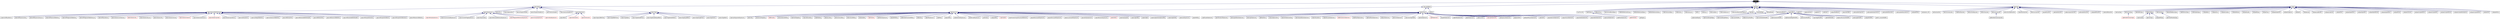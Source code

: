 digraph G
{
  edge [fontname="Helvetica",fontsize=10,labelfontname="Helvetica",labelfontsize=10];
  node [fontname="Helvetica",fontsize=10,shape=record];
  Node1 [label="SgNode",height=0.2,width=0.4,color="white", fillcolor="black", style="filled" fontcolor="white"];
  Node1 -> Node2 [dir=back,color="midnightblue",fontsize=10,style="solid",fontname="Helvetica"];
  Node2 [label="SgAsmNode",height=0.2,width=0.4,color="black",URL="$classSgAsmNode.html"];
  Node2 -> Node3 [dir=back,color="midnightblue",fontsize=10,style="solid",fontname="Helvetica"];
  Node3 [label="SgAsmExecutableFileFormat",height=0.2,width=0.4,color="black",URL="$classSgAsmExecutableFileFormat.html"];
  Node3 -> Node4 [dir=back,color="midnightblue",fontsize=10,style="solid",fontname="Helvetica"];
  Node4 [label="SgAsmCoffSymbolList",height=0.2,width=0.4,color="black",URL="$classSgAsmCoffSymbolList.html"];
  Node3 -> Node5 [dir=back,color="midnightblue",fontsize=10,style="solid",fontname="Helvetica"];
  Node5 [label="SgAsmElfDynamicEntry",height=0.2,width=0.4,color="black",URL="$classSgAsmElfDynamicEntry.html"];
  Node3 -> Node6 [dir=back,color="midnightblue",fontsize=10,style="solid",fontname="Helvetica"];
  Node6 [label="SgAsmElfDynamicEntryList",height=0.2,width=0.4,color="black",URL="$classSgAsmElfDynamicEntryList.html"];
  Node3 -> Node7 [dir=back,color="midnightblue",fontsize=10,style="solid",fontname="Helvetica"];
  Node7 [label="SgAsmElfSectionTableEntry",height=0.2,width=0.4,color="black",URL="$classSgAsmElfSectionTableEntry.html"];
  Node3 -> Node8 [dir=back,color="midnightblue",fontsize=10,style="solid",fontname="Helvetica"];
  Node8 [label="SgAsmElfSegmentTableEntry",height=0.2,width=0.4,color="black",URL="$classSgAsmElfSegmentTableEntry.html"];
  Node3 -> Node9 [dir=back,color="midnightblue",fontsize=10,style="solid",fontname="Helvetica"];
  Node9 [label="SgAsmElfSegmentTableEntryList",height=0.2,width=0.4,color="black",URL="$classSgAsmElfSegmentTableEntryList.html"];
  Node3 -> Node10 [dir=back,color="midnightblue",fontsize=10,style="solid",fontname="Helvetica"];
  Node10 [label="SgAsmElfSymbolList",height=0.2,width=0.4,color="black",URL="$classSgAsmElfSymbolList.html"];
  Node3 -> Node11 [dir=back,color="midnightblue",fontsize=10,style="solid",fontname="Helvetica"];
  Node11 [label="SgAsmGenericArchitecture",height=0.2,width=0.4,color="black",URL="$classSgAsmGenericArchitecture.html"];
  Node3 -> Node12 [dir=back,color="midnightblue",fontsize=10,style="solid",fontname="Helvetica"];
  Node12 [label="SgAsmGenericDLL",height=0.2,width=0.4,color="red",URL="$classSgAsmGenericDLL.html"];
  Node3 -> Node13 [dir=back,color="midnightblue",fontsize=10,style="solid",fontname="Helvetica"];
  Node13 [label="SgAsmGenericDLLList",height=0.2,width=0.4,color="black",URL="$classSgAsmGenericDLLList.html"];
  Node3 -> Node14 [dir=back,color="midnightblue",fontsize=10,style="solid",fontname="Helvetica"];
  Node14 [label="SgAsmGenericFile",height=0.2,width=0.4,color="black",URL="$classSgAsmGenericFile.html"];
  Node3 -> Node15 [dir=back,color="midnightblue",fontsize=10,style="solid",fontname="Helvetica"];
  Node15 [label="SgAsmGenericFormat",height=0.2,width=0.4,color="black",URL="$classSgAsmGenericFormat.html"];
  Node3 -> Node16 [dir=back,color="midnightblue",fontsize=10,style="solid",fontname="Helvetica"];
  Node16 [label="SgAsmGenericSection",height=0.2,width=0.4,color="red",URL="$classSgAsmGenericSection.html"];
  Node3 -> Node17 [dir=back,color="midnightblue",fontsize=10,style="solid",fontname="Helvetica"];
  Node17 [label="SgAsmGenericSectionList",height=0.2,width=0.4,color="black",URL="$classSgAsmGenericSectionList.html"];
  Node3 -> Node18 [dir=back,color="midnightblue",fontsize=10,style="solid",fontname="Helvetica"];
  Node18 [label="SgAsmGenericSymbol",height=0.2,width=0.4,color="red",URL="$classSgAsmGenericSymbol.html"];
  Node3 -> Node19 [dir=back,color="midnightblue",fontsize=10,style="solid",fontname="Helvetica"];
  Node19 [label="SgAsmGenericSymbolList",height=0.2,width=0.4,color="black",URL="$classSgAsmGenericSymbolList.html"];
  Node3 -> Node20 [dir=back,color="midnightblue",fontsize=10,style="solid",fontname="Helvetica"];
  Node20 [label="SgAsmLEEntryPoint",height=0.2,width=0.4,color="black",URL="$classSgAsmLEEntryPoint.html"];
  Node3 -> Node21 [dir=back,color="midnightblue",fontsize=10,style="solid",fontname="Helvetica"];
  Node21 [label="SgAsmLEPageTableEntry",height=0.2,width=0.4,color="black",URL="$classSgAsmLEPageTableEntry.html"];
  Node3 -> Node22 [dir=back,color="midnightblue",fontsize=10,style="solid",fontname="Helvetica"];
  Node22 [label="SgAsmLESectionTableEntry",height=0.2,width=0.4,color="black",URL="$classSgAsmLESectionTableEntry.html"];
  Node3 -> Node23 [dir=back,color="midnightblue",fontsize=10,style="solid",fontname="Helvetica"];
  Node23 [label="SgAsmNEEntryPoint",height=0.2,width=0.4,color="black",URL="$classSgAsmNEEntryPoint.html"];
  Node3 -> Node24 [dir=back,color="midnightblue",fontsize=10,style="solid",fontname="Helvetica"];
  Node24 [label="SgAsmNEExtendedDOSHeader",height=0.2,width=0.4,color="black",URL="$classSgAsmNEExtendedDOSHeader.html"];
  Node3 -> Node25 [dir=back,color="midnightblue",fontsize=10,style="solid",fontname="Helvetica"];
  Node25 [label="SgAsmNERelocEntry",height=0.2,width=0.4,color="black",URL="$classSgAsmNERelocEntry.html"];
  Node3 -> Node26 [dir=back,color="midnightblue",fontsize=10,style="solid",fontname="Helvetica"];
  Node26 [label="SgAsmNESectionTableEntry",height=0.2,width=0.4,color="black",URL="$classSgAsmNESectionTableEntry.html"];
  Node3 -> Node27 [dir=back,color="midnightblue",fontsize=10,style="solid",fontname="Helvetica"];
  Node27 [label="SgAsmPEExtendedDOSHeader",height=0.2,width=0.4,color="black",URL="$classSgAsmPEExtendedDOSHeader.html"];
  Node3 -> Node28 [dir=back,color="midnightblue",fontsize=10,style="solid",fontname="Helvetica"];
  Node28 [label="SgAsmPEImportDirectory",height=0.2,width=0.4,color="black",URL="$classSgAsmPEImportDirectory.html"];
  Node3 -> Node29 [dir=back,color="midnightblue",fontsize=10,style="solid",fontname="Helvetica"];
  Node29 [label="SgAsmPEImportHintName",height=0.2,width=0.4,color="black",URL="$classSgAsmPEImportHintName.html"];
  Node3 -> Node30 [dir=back,color="midnightblue",fontsize=10,style="solid",fontname="Helvetica"];
  Node30 [label="SgAsmPEImportHintNameList",height=0.2,width=0.4,color="black",URL="$classSgAsmPEImportHintNameList.html"];
  Node3 -> Node31 [dir=back,color="midnightblue",fontsize=10,style="solid",fontname="Helvetica"];
  Node31 [label="SgAsmPESectionTableEntry",height=0.2,width=0.4,color="black",URL="$classSgAsmPESectionTableEntry.html"];
  Node2 -> Node32 [dir=back,color="midnightblue",fontsize=10,style="solid",fontname="Helvetica"];
  Node32 [label="SgAsmExpression",height=0.2,width=0.4,color="black",URL="$classSgAsmExpression.html"];
  Node32 -> Node33 [dir=back,color="midnightblue",fontsize=10,style="solid",fontname="Helvetica"];
  Node33 [label="SgAsmBinaryExpression",height=0.2,width=0.4,color="red",URL="$classSgAsmBinaryExpression.html"];
  Node32 -> Node34 [dir=back,color="midnightblue",fontsize=10,style="solid",fontname="Helvetica"];
  Node34 [label="SgAsmCommonSubExpression",height=0.2,width=0.4,color="black",URL="$classSgAsmCommonSubExpression.html"];
  Node32 -> Node35 [dir=back,color="midnightblue",fontsize=10,style="solid",fontname="Helvetica"];
  Node35 [label="SgAsmControlFlagsExpression",height=0.2,width=0.4,color="black",URL="$classSgAsmControlFlagsExpression.html"];
  Node32 -> Node36 [dir=back,color="midnightblue",fontsize=10,style="solid",fontname="Helvetica"];
  Node36 [label="SgAsmExprListExp",height=0.2,width=0.4,color="black",URL="$classSgAsmExprListExp.html"];
  Node32 -> Node37 [dir=back,color="midnightblue",fontsize=10,style="solid",fontname="Helvetica"];
  Node37 [label="SgAsmMemoryReferenceExpression",height=0.2,width=0.4,color="black",URL="$classSgAsmMemoryReferenceExpression.html"];
  Node32 -> Node38 [dir=back,color="midnightblue",fontsize=10,style="solid",fontname="Helvetica"];
  Node38 [label="SgAsmRegisterReferenceExpression",height=0.2,width=0.4,color="red",URL="$classSgAsmRegisterReferenceExpression.html"];
  Node32 -> Node39 [dir=back,color="midnightblue",fontsize=10,style="solid",fontname="Helvetica"];
  Node39 [label="SgAsmUnaryExpression",height=0.2,width=0.4,color="red",URL="$classSgAsmUnaryExpression.html"];
  Node32 -> Node40 [dir=back,color="midnightblue",fontsize=10,style="solid",fontname="Helvetica"];
  Node40 [label="SgAsmValueExpression",height=0.2,width=0.4,color="red",URL="$classSgAsmValueExpression.html"];
  Node2 -> Node41 [dir=back,color="midnightblue",fontsize=10,style="solid",fontname="Helvetica"];
  Node41 [label="SgAsmFile",height=0.2,width=0.4,color="black",URL="$classSgAsmFile.html"];
  Node2 -> Node42 [dir=back,color="midnightblue",fontsize=10,style="solid",fontname="Helvetica"];
  Node42 [label="SgAsmOperandList",height=0.2,width=0.4,color="black",URL="$classSgAsmOperandList.html"];
  Node2 -> Node43 [dir=back,color="midnightblue",fontsize=10,style="solid",fontname="Helvetica"];
  Node43 [label="SgAsmProgramHeader",height=0.2,width=0.4,color="black",URL="$classSgAsmProgramHeader.html"];
  Node2 -> Node44 [dir=back,color="midnightblue",fontsize=10,style="solid",fontname="Helvetica"];
  Node44 [label="SgAsmProgramHeaderList",height=0.2,width=0.4,color="black",URL="$classSgAsmProgramHeaderList.html"];
  Node2 -> Node45 [dir=back,color="midnightblue",fontsize=10,style="solid",fontname="Helvetica"];
  Node45 [label="SgAsmSectionHeader",height=0.2,width=0.4,color="black",URL="$classSgAsmSectionHeader.html"];
  Node2 -> Node46 [dir=back,color="midnightblue",fontsize=10,style="solid",fontname="Helvetica"];
  Node46 [label="SgAsmSectionHeaderList",height=0.2,width=0.4,color="black",URL="$classSgAsmSectionHeaderList.html"];
  Node2 -> Node47 [dir=back,color="midnightblue",fontsize=10,style="solid",fontname="Helvetica"];
  Node47 [label="SgAsmStatement",height=0.2,width=0.4,color="black",URL="$classSgAsmStatement.html"];
  Node47 -> Node48 [dir=back,color="midnightblue",fontsize=10,style="solid",fontname="Helvetica"];
  Node48 [label="SgAsmBlock",height=0.2,width=0.4,color="black",URL="$classSgAsmBlock.html"];
  Node47 -> Node49 [dir=back,color="midnightblue",fontsize=10,style="solid",fontname="Helvetica"];
  Node49 [label="SgAsmDeclaration",height=0.2,width=0.4,color="red",URL="$classSgAsmDeclaration.html"];
  Node47 -> Node50 [dir=back,color="midnightblue",fontsize=10,style="solid",fontname="Helvetica"];
  Node50 [label="SgAsmInstruction",height=0.2,width=0.4,color="red",URL="$classSgAsmInstruction.html"];
  Node2 -> Node51 [dir=back,color="midnightblue",fontsize=10,style="solid",fontname="Helvetica"];
  Node51 [label="SgAsmType",height=0.2,width=0.4,color="black",URL="$classSgAsmType.html"];
  Node51 -> Node52 [dir=back,color="midnightblue",fontsize=10,style="solid",fontname="Helvetica"];
  Node52 [label="SgAsmType128bitFloat",height=0.2,width=0.4,color="black",URL="$classSgAsmType128bitFloat.html"];
  Node51 -> Node53 [dir=back,color="midnightblue",fontsize=10,style="solid",fontname="Helvetica"];
  Node53 [label="SgAsmType80bitFloat",height=0.2,width=0.4,color="black",URL="$classSgAsmType80bitFloat.html"];
  Node51 -> Node54 [dir=back,color="midnightblue",fontsize=10,style="solid",fontname="Helvetica"];
  Node54 [label="SgAsmTypeByte",height=0.2,width=0.4,color="black",URL="$classSgAsmTypeByte.html"];
  Node51 -> Node55 [dir=back,color="midnightblue",fontsize=10,style="solid",fontname="Helvetica"];
  Node55 [label="SgAsmTypeDoubleFloat",height=0.2,width=0.4,color="black",URL="$classSgAsmTypeDoubleFloat.html"];
  Node51 -> Node56 [dir=back,color="midnightblue",fontsize=10,style="solid",fontname="Helvetica"];
  Node56 [label="SgAsmTypeDoubleQuadWord",height=0.2,width=0.4,color="black",URL="$classSgAsmTypeDoubleQuadWord.html"];
  Node51 -> Node57 [dir=back,color="midnightblue",fontsize=10,style="solid",fontname="Helvetica"];
  Node57 [label="SgAsmTypeDoubleWord",height=0.2,width=0.4,color="black",URL="$classSgAsmTypeDoubleWord.html"];
  Node51 -> Node58 [dir=back,color="midnightblue",fontsize=10,style="solid",fontname="Helvetica"];
  Node58 [label="SgAsmTypeQuadWord",height=0.2,width=0.4,color="black",URL="$classSgAsmTypeQuadWord.html"];
  Node51 -> Node59 [dir=back,color="midnightblue",fontsize=10,style="solid",fontname="Helvetica"];
  Node59 [label="SgAsmTypeSingleFloat",height=0.2,width=0.4,color="black",URL="$classSgAsmTypeSingleFloat.html"];
  Node51 -> Node60 [dir=back,color="midnightblue",fontsize=10,style="solid",fontname="Helvetica"];
  Node60 [label="SgAsmTypeVector",height=0.2,width=0.4,color="black",URL="$classSgAsmTypeVector.html"];
  Node51 -> Node61 [dir=back,color="midnightblue",fontsize=10,style="solid",fontname="Helvetica"];
  Node61 [label="SgAsmTypeWord",height=0.2,width=0.4,color="black",URL="$classSgAsmTypeWord.html"];
  Node1 -> Node62 [dir=back,color="midnightblue",fontsize=10,style="solid",fontname="Helvetica"];
  Node62 [label="SgLocatedNode",height=0.2,width=0.4,color="black",URL="$classSgLocatedNode.html"];
  Node62 -> Node63 [dir=back,color="midnightblue",fontsize=10,style="solid",fontname="Helvetica"];
  Node63 [label="SgExpression",height=0.2,width=0.4,color="black",URL="$classSgExpression.html"];
  Node63 -> Node64 [dir=back,color="midnightblue",fontsize=10,style="solid",fontname="Helvetica"];
  Node64 [label="SgActualArgumentExpression",height=0.2,width=0.4,color="black",URL="$classSgActualArgumentExpression.html"];
  Node63 -> Node65 [dir=back,color="midnightblue",fontsize=10,style="solid",fontname="Helvetica"];
  Node65 [label="SgAsmOp",height=0.2,width=0.4,color="black",URL="$classSgAsmOp.html"];
  Node63 -> Node66 [dir=back,color="midnightblue",fontsize=10,style="solid",fontname="Helvetica"];
  Node66 [label="SgAsteriskShapeExp",height=0.2,width=0.4,color="black",URL="$classSgAsteriskShapeExp.html"];
  Node63 -> Node67 [dir=back,color="midnightblue",fontsize=10,style="solid",fontname="Helvetica"];
  Node67 [label="SgBinaryOp",height=0.2,width=0.4,color="red",URL="$classSgBinaryOp.html"];
  Node63 -> Node68 [dir=back,color="midnightblue",fontsize=10,style="solid",fontname="Helvetica"];
  Node68 [label="SgClassNameRefExp",height=0.2,width=0.4,color="black",URL="$classSgClassNameRefExp.html"];
  Node63 -> Node69 [dir=back,color="midnightblue",fontsize=10,style="solid",fontname="Helvetica"];
  Node69 [label="SgColonShapeExp",height=0.2,width=0.4,color="black",URL="$classSgColonShapeExp.html"];
  Node63 -> Node70 [dir=back,color="midnightblue",fontsize=10,style="solid",fontname="Helvetica"];
  Node70 [label="SgConditionalExp",height=0.2,width=0.4,color="black",URL="$classSgConditionalExp.html"];
  Node63 -> Node71 [dir=back,color="midnightblue",fontsize=10,style="solid",fontname="Helvetica"];
  Node71 [label="SgDeleteExp",height=0.2,width=0.4,color="black",URL="$classSgDeleteExp.html"];
  Node63 -> Node72 [dir=back,color="midnightblue",fontsize=10,style="solid",fontname="Helvetica"];
  Node72 [label="SgExprListExp",height=0.2,width=0.4,color="black",URL="$classSgExprListExp.html"];
  Node63 -> Node73 [dir=back,color="midnightblue",fontsize=10,style="solid",fontname="Helvetica"];
  Node73 [label="SgFunctionCallExp",height=0.2,width=0.4,color="black",URL="$classSgFunctionCallExp.html"];
  Node63 -> Node74 [dir=back,color="midnightblue",fontsize=10,style="solid",fontname="Helvetica"];
  Node74 [label="SgFunctionRefExp",height=0.2,width=0.4,color="black",URL="$classSgFunctionRefExp.html"];
  Node63 -> Node75 [dir=back,color="midnightblue",fontsize=10,style="solid",fontname="Helvetica"];
  Node75 [label="SgImpliedDo",height=0.2,width=0.4,color="black",URL="$classSgImpliedDo.html"];
  Node63 -> Node76 [dir=back,color="midnightblue",fontsize=10,style="solid",fontname="Helvetica"];
  Node76 [label="SgInitializer",height=0.2,width=0.4,color="red",URL="$classSgInitializer.html"];
  Node63 -> Node77 [dir=back,color="midnightblue",fontsize=10,style="solid",fontname="Helvetica"];
  Node77 [label="SgIOItemExpression",height=0.2,width=0.4,color="black",URL="$classSgIOItemExpression.html"];
  Node63 -> Node78 [dir=back,color="midnightblue",fontsize=10,style="solid",fontname="Helvetica"];
  Node78 [label="SgLabelRefExp",height=0.2,width=0.4,color="black",URL="$classSgLabelRefExp.html"];
  Node63 -> Node79 [dir=back,color="midnightblue",fontsize=10,style="solid",fontname="Helvetica"];
  Node79 [label="SgMemberFunctionRefExp",height=0.2,width=0.4,color="black",URL="$classSgMemberFunctionRefExp.html"];
  Node63 -> Node80 [dir=back,color="midnightblue",fontsize=10,style="solid",fontname="Helvetica"];
  Node80 [label="SgNewExp",height=0.2,width=0.4,color="black",URL="$classSgNewExp.html"];
  Node63 -> Node81 [dir=back,color="midnightblue",fontsize=10,style="solid",fontname="Helvetica"];
  Node81 [label="SgNullExpression",height=0.2,width=0.4,color="black",URL="$classSgNullExpression.html"];
  Node63 -> Node82 [dir=back,color="midnightblue",fontsize=10,style="solid",fontname="Helvetica"];
  Node82 [label="SgRefExp",height=0.2,width=0.4,color="black",URL="$classSgRefExp.html"];
  Node63 -> Node83 [dir=back,color="midnightblue",fontsize=10,style="solid",fontname="Helvetica"];
  Node83 [label="SgSizeOfOp",height=0.2,width=0.4,color="black",URL="$classSgSizeOfOp.html"];
  Node63 -> Node84 [dir=back,color="midnightblue",fontsize=10,style="solid",fontname="Helvetica"];
  Node84 [label="SgStatementExpression",height=0.2,width=0.4,color="black",URL="$classSgStatementExpression.html"];
  Node63 -> Node85 [dir=back,color="midnightblue",fontsize=10,style="solid",fontname="Helvetica"];
  Node85 [label="SgSubscriptExpression",height=0.2,width=0.4,color="black",URL="$classSgSubscriptExpression.html"];
  Node63 -> Node86 [dir=back,color="midnightblue",fontsize=10,style="solid",fontname="Helvetica"];
  Node86 [label="SgThisExp",height=0.2,width=0.4,color="black",URL="$classSgThisExp.html"];
  Node63 -> Node87 [dir=back,color="midnightblue",fontsize=10,style="solid",fontname="Helvetica"];
  Node87 [label="SgTypeIdOp",height=0.2,width=0.4,color="black",URL="$classSgTypeIdOp.html"];
  Node63 -> Node88 [dir=back,color="midnightblue",fontsize=10,style="solid",fontname="Helvetica"];
  Node88 [label="SgUnaryOp",height=0.2,width=0.4,color="red",URL="$classSgUnaryOp.html"];
  Node63 -> Node89 [dir=back,color="midnightblue",fontsize=10,style="solid",fontname="Helvetica"];
  Node89 [label="SgUnknownArrayOrFunctionReference",height=0.2,width=0.4,color="black",URL="$classSgUnknownArrayOrFunctionReference.html"];
  Node63 -> Node90 [dir=back,color="midnightblue",fontsize=10,style="solid",fontname="Helvetica"];
  Node90 [label="SgUpcBlocksizeofExpression",height=0.2,width=0.4,color="black",URL="$classSgUpcBlocksizeofExpression.html"];
  Node63 -> Node91 [dir=back,color="midnightblue",fontsize=10,style="solid",fontname="Helvetica"];
  Node91 [label="SgUpcElemsizeofExpression",height=0.2,width=0.4,color="black",URL="$classSgUpcElemsizeofExpression.html"];
  Node63 -> Node92 [dir=back,color="midnightblue",fontsize=10,style="solid",fontname="Helvetica"];
  Node92 [label="SgUpcLocalsizeofExpression",height=0.2,width=0.4,color="black",URL="$classSgUpcLocalsizeofExpression.html"];
  Node63 -> Node93 [dir=back,color="midnightblue",fontsize=10,style="solid",fontname="Helvetica"];
  Node93 [label="SgUseOnlyExpression",height=0.2,width=0.4,color="black",URL="$classSgUseOnlyExpression.html"];
  Node63 -> Node94 [dir=back,color="midnightblue",fontsize=10,style="solid",fontname="Helvetica"];
  Node94 [label="SgUseRenameExpression",height=0.2,width=0.4,color="black",URL="$classSgUseRenameExpression.html"];
  Node63 -> Node95 [dir=back,color="midnightblue",fontsize=10,style="solid",fontname="Helvetica"];
  Node95 [label="SgValueExp",height=0.2,width=0.4,color="red",URL="$classSgValueExp.html"];
  Node63 -> Node96 [dir=back,color="midnightblue",fontsize=10,style="solid",fontname="Helvetica"];
  Node96 [label="SgVarArgCopyOp",height=0.2,width=0.4,color="black",URL="$classSgVarArgCopyOp.html"];
  Node63 -> Node97 [dir=back,color="midnightblue",fontsize=10,style="solid",fontname="Helvetica"];
  Node97 [label="SgVarArgEndOp",height=0.2,width=0.4,color="black",URL="$classSgVarArgEndOp.html"];
  Node63 -> Node98 [dir=back,color="midnightblue",fontsize=10,style="solid",fontname="Helvetica"];
  Node98 [label="SgVarArgOp",height=0.2,width=0.4,color="black",URL="$classSgVarArgOp.html"];
  Node63 -> Node99 [dir=back,color="midnightblue",fontsize=10,style="solid",fontname="Helvetica"];
  Node99 [label="SgVarArgStartOneOperandOp",height=0.2,width=0.4,color="black",URL="$classSgVarArgStartOneOperandOp.html"];
  Node63 -> Node100 [dir=back,color="midnightblue",fontsize=10,style="solid",fontname="Helvetica"];
  Node100 [label="SgVarArgStartOp",height=0.2,width=0.4,color="black",URL="$classSgVarArgStartOp.html"];
  Node63 -> Node101 [dir=back,color="midnightblue",fontsize=10,style="solid",fontname="Helvetica"];
  Node101 [label="SgVariantExpression",height=0.2,width=0.4,color="black",URL="$classSgVariantExpression.html"];
  Node63 -> Node102 [dir=back,color="midnightblue",fontsize=10,style="solid",fontname="Helvetica"];
  Node102 [label="SgVarRefExp",height=0.2,width=0.4,color="black",URL="$classSgVarRefExp.html"];
  Node62 -> Node103 [dir=back,color="midnightblue",fontsize=10,style="solid",fontname="Helvetica"];
  Node103 [label="SgStatement",height=0.2,width=0.4,color="black",URL="$classSgStatement.html"];
  Node103 -> Node104 [dir=back,color="midnightblue",fontsize=10,style="solid",fontname="Helvetica"];
  Node104 [label="SgAllocateStatement",height=0.2,width=0.4,color="black",URL="$classSgAllocateStatement.html"];
  Node103 -> Node105 [dir=back,color="midnightblue",fontsize=10,style="solid",fontname="Helvetica"];
  Node105 [label="SgArithmeticIfStatement",height=0.2,width=0.4,color="black",URL="$classSgArithmeticIfStatement.html"];
  Node103 -> Node106 [dir=back,color="midnightblue",fontsize=10,style="solid",fontname="Helvetica"];
  Node106 [label="SgAssignedGotoStatement",height=0.2,width=0.4,color="black",URL="$classSgAssignedGotoStatement.html"];
  Node103 -> Node107 [dir=back,color="midnightblue",fontsize=10,style="solid",fontname="Helvetica"];
  Node107 [label="SgAssignStatement",height=0.2,width=0.4,color="black",URL="$classSgAssignStatement.html"];
  Node103 -> Node108 [dir=back,color="midnightblue",fontsize=10,style="solid",fontname="Helvetica"];
  Node108 [label="SgBreakStmt",height=0.2,width=0.4,color="black",URL="$classSgBreakStmt.html"];
  Node103 -> Node109 [dir=back,color="midnightblue",fontsize=10,style="solid",fontname="Helvetica"];
  Node109 [label="SgCaseOptionStmt",height=0.2,width=0.4,color="black",URL="$classSgCaseOptionStmt.html"];
  Node103 -> Node110 [dir=back,color="midnightblue",fontsize=10,style="solid",fontname="Helvetica"];
  Node110 [label="SgCatchStatementSeq",height=0.2,width=0.4,color="black",URL="$classSgCatchStatementSeq.html"];
  Node103 -> Node111 [dir=back,color="midnightblue",fontsize=10,style="solid",fontname="Helvetica"];
  Node111 [label="SgComputedGotoStatement",height=0.2,width=0.4,color="black",URL="$classSgComputedGotoStatement.html"];
  Node103 -> Node112 [dir=back,color="midnightblue",fontsize=10,style="solid",fontname="Helvetica"];
  Node112 [label="SgContinueStmt",height=0.2,width=0.4,color="black",URL="$classSgContinueStmt.html"];
  Node103 -> Node113 [dir=back,color="midnightblue",fontsize=10,style="solid",fontname="Helvetica"];
  Node113 [label="SgDeallocateStatement",height=0.2,width=0.4,color="black",URL="$classSgDeallocateStatement.html"];
  Node103 -> Node114 [dir=back,color="midnightblue",fontsize=10,style="solid",fontname="Helvetica"];
  Node114 [label="SgDeclarationStatement",height=0.2,width=0.4,color="red",URL="$classSgDeclarationStatement.html"];
  Node103 -> Node115 [dir=back,color="midnightblue",fontsize=10,style="solid",fontname="Helvetica"];
  Node115 [label="SgDefaultOptionStmt",height=0.2,width=0.4,color="black",URL="$classSgDefaultOptionStmt.html"];
  Node103 -> Node116 [dir=back,color="midnightblue",fontsize=10,style="solid",fontname="Helvetica"];
  Node116 [label="SgElseWhereStatement",height=0.2,width=0.4,color="black",URL="$classSgElseWhereStatement.html"];
  Node103 -> Node117 [dir=back,color="midnightblue",fontsize=10,style="solid",fontname="Helvetica"];
  Node117 [label="SgExprStatement",height=0.2,width=0.4,color="black",URL="$classSgExprStatement.html"];
  Node103 -> Node118 [dir=back,color="midnightblue",fontsize=10,style="solid",fontname="Helvetica"];
  Node118 [label="SgForInitStatement",height=0.2,width=0.4,color="black",URL="$classSgForInitStatement.html"];
  Node103 -> Node119 [dir=back,color="midnightblue",fontsize=10,style="solid",fontname="Helvetica"];
  Node119 [label="SgFunctionTypeTable",height=0.2,width=0.4,color="black",URL="$classSgFunctionTypeTable.html"];
  Node103 -> Node120 [dir=back,color="midnightblue",fontsize=10,style="solid",fontname="Helvetica"];
  Node120 [label="SgGotoStatement",height=0.2,width=0.4,color="black",URL="$classSgGotoStatement.html"];
  Node103 -> Node121 [dir=back,color="midnightblue",fontsize=10,style="solid",fontname="Helvetica"];
  Node121 [label="SgIOStatement",height=0.2,width=0.4,color="red",URL="$classSgIOStatement.html"];
  Node103 -> Node122 [dir=back,color="midnightblue",fontsize=10,style="solid",fontname="Helvetica"];
  Node122 [label="SgLabelStatement",height=0.2,width=0.4,color="black",URL="$classSgLabelStatement.html"];
  Node103 -> Node123 [dir=back,color="midnightblue",fontsize=10,style="solid",fontname="Helvetica"];
  Node123 [label="SgNullifyStatement",height=0.2,width=0.4,color="black",URL="$classSgNullifyStatement.html"];
  Node103 -> Node124 [dir=back,color="midnightblue",fontsize=10,style="solid",fontname="Helvetica"];
  Node124 [label="SgNullStatement",height=0.2,width=0.4,color="black",URL="$classSgNullStatement.html"];
  Node103 -> Node125 [dir=back,color="midnightblue",fontsize=10,style="solid",fontname="Helvetica"];
  Node125 [label="SgReturnStmt",height=0.2,width=0.4,color="black",URL="$classSgReturnStmt.html"];
  Node103 -> Node126 [dir=back,color="midnightblue",fontsize=10,style="solid",fontname="Helvetica"];
  Node126 [label="SgScopeStatement",height=0.2,width=0.4,color="red",URL="$classSgScopeStatement.html"];
  Node103 -> Node127 [dir=back,color="midnightblue",fontsize=10,style="solid",fontname="Helvetica"];
  Node127 [label="SgSequenceStatement",height=0.2,width=0.4,color="black",URL="$classSgSequenceStatement.html"];
  Node103 -> Node128 [dir=back,color="midnightblue",fontsize=10,style="solid",fontname="Helvetica"];
  Node128 [label="SgSpawnStmt",height=0.2,width=0.4,color="black",URL="$classSgSpawnStmt.html"];
  Node103 -> Node129 [dir=back,color="midnightblue",fontsize=10,style="solid",fontname="Helvetica"];
  Node129 [label="SgStopOrPauseStatement",height=0.2,width=0.4,color="black",URL="$classSgStopOrPauseStatement.html"];
  Node103 -> Node130 [dir=back,color="midnightblue",fontsize=10,style="solid",fontname="Helvetica"];
  Node130 [label="SgTryStmt",height=0.2,width=0.4,color="black",URL="$classSgTryStmt.html"];
  Node103 -> Node131 [dir=back,color="midnightblue",fontsize=10,style="solid",fontname="Helvetica"];
  Node131 [label="SgUpcBarrierStatement",height=0.2,width=0.4,color="black",URL="$classSgUpcBarrierStatement.html"];
  Node103 -> Node132 [dir=back,color="midnightblue",fontsize=10,style="solid",fontname="Helvetica"];
  Node132 [label="SgUpcFenceStatement",height=0.2,width=0.4,color="black",URL="$classSgUpcFenceStatement.html"];
  Node103 -> Node133 [dir=back,color="midnightblue",fontsize=10,style="solid",fontname="Helvetica"];
  Node133 [label="SgUpcNotifyStatement",height=0.2,width=0.4,color="black",URL="$classSgUpcNotifyStatement.html"];
  Node103 -> Node134 [dir=back,color="midnightblue",fontsize=10,style="solid",fontname="Helvetica"];
  Node134 [label="SgUpcWaitStatement",height=0.2,width=0.4,color="black",URL="$classSgUpcWaitStatement.html"];
  Node103 -> Node135 [dir=back,color="midnightblue",fontsize=10,style="solid",fontname="Helvetica"];
  Node135 [label="SgVariantStatement",height=0.2,width=0.4,color="black",URL="$classSgVariantStatement.html"];
  Node103 -> Node136 [dir=back,color="midnightblue",fontsize=10,style="solid",fontname="Helvetica"];
  Node136 [label="SgWhereStatement",height=0.2,width=0.4,color="black",URL="$classSgWhereStatement.html"];
  Node62 -> Node137 [dir=back,color="midnightblue",fontsize=10,style="solid",fontname="Helvetica"];
  Node137 [label="SgToken",height=0.2,width=0.4,color="black",URL="$classSgToken.html"];
  Node1 -> Node138 [dir=back,color="midnightblue",fontsize=10,style="solid",fontname="Helvetica"];
  Node138 [label="SgSupport",height=0.2,width=0.4,color="black",URL="$classSgSupport.html"];
  Node138 -> Node139 [dir=back,color="midnightblue",fontsize=10,style="solid",fontname="Helvetica"];
  Node139 [label="Sg_File_Info",height=0.2,width=0.4,color="black",URL="$classSg__File__Info.html"];
  Node138 -> Node140 [dir=back,color="midnightblue",fontsize=10,style="solid",fontname="Helvetica"];
  Node140 [label="SgAttribute",height=0.2,width=0.4,color="black",URL="$classSgAttribute.html"];
  Node140 -> Node141 [dir=back,color="midnightblue",fontsize=10,style="solid",fontname="Helvetica"];
  Node141 [label="SgBitAttribute",height=0.2,width=0.4,color="red",URL="$classSgBitAttribute.html"];
  Node140 -> Node142 [dir=back,color="midnightblue",fontsize=10,style="solid",fontname="Helvetica"];
  Node142 [label="SgPragma",height=0.2,width=0.4,color="black",URL="$classSgPragma.html"];
  Node138 -> Node143 [dir=back,color="midnightblue",fontsize=10,style="solid",fontname="Helvetica"];
  Node143 [label="SgBaseClass",height=0.2,width=0.4,color="black",URL="$classSgBaseClass.html"];
  Node138 -> Node144 [dir=back,color="midnightblue",fontsize=10,style="solid",fontname="Helvetica"];
  Node144 [label="SgCommonBlockObject",height=0.2,width=0.4,color="black",URL="$classSgCommonBlockObject.html"];
  Node138 -> Node145 [dir=back,color="midnightblue",fontsize=10,style="solid",fontname="Helvetica"];
  Node145 [label="SgDataStatementGroup",height=0.2,width=0.4,color="black",URL="$classSgDataStatementGroup.html"];
  Node138 -> Node146 [dir=back,color="midnightblue",fontsize=10,style="solid",fontname="Helvetica"];
  Node146 [label="SgDataStatementObject",height=0.2,width=0.4,color="black",URL="$classSgDataStatementObject.html"];
  Node138 -> Node147 [dir=back,color="midnightblue",fontsize=10,style="solid",fontname="Helvetica"];
  Node147 [label="SgDataStatementValue",height=0.2,width=0.4,color="black",URL="$classSgDataStatementValue.html"];
  Node138 -> Node148 [dir=back,color="midnightblue",fontsize=10,style="solid",fontname="Helvetica"];
  Node148 [label="SgDimensionObject",height=0.2,width=0.4,color="black",URL="$classSgDimensionObject.html"];
  Node138 -> Node149 [dir=back,color="midnightblue",fontsize=10,style="solid",fontname="Helvetica"];
  Node149 [label="SgDirectory",height=0.2,width=0.4,color="black",URL="$classSgDirectory.html"];
  Node138 -> Node150 [dir=back,color="midnightblue",fontsize=10,style="solid",fontname="Helvetica"];
  Node150 [label="SgDirectoryList",height=0.2,width=0.4,color="black",URL="$classSgDirectoryList.html"];
  Node138 -> Node151 [dir=back,color="midnightblue",fontsize=10,style="solid",fontname="Helvetica"];
  Node151 [label="SgFile",height=0.2,width=0.4,color="black",URL="$classSgFile.html"];
  Node138 -> Node152 [dir=back,color="midnightblue",fontsize=10,style="solid",fontname="Helvetica"];
  Node152 [label="SgFileList",height=0.2,width=0.4,color="black",URL="$classSgFileList.html"];
  Node138 -> Node153 [dir=back,color="midnightblue",fontsize=10,style="solid",fontname="Helvetica"];
  Node153 [label="SgFormatItem",height=0.2,width=0.4,color="black",URL="$classSgFormatItem.html"];
  Node138 -> Node154 [dir=back,color="midnightblue",fontsize=10,style="solid",fontname="Helvetica"];
  Node154 [label="SgFormatItemList",height=0.2,width=0.4,color="black",URL="$classSgFormatItemList.html"];
  Node138 -> Node155 [dir=back,color="midnightblue",fontsize=10,style="solid",fontname="Helvetica"];
  Node155 [label="SgFunctionParameterTypeList",height=0.2,width=0.4,color="black",URL="$classSgFunctionParameterTypeList.html"];
  Node138 -> Node156 [dir=back,color="midnightblue",fontsize=10,style="solid",fontname="Helvetica"];
  Node156 [label="SgGraph",height=0.2,width=0.4,color="black",URL="$classSgGraph.html"];
  Node156 -> Node157 [dir=back,color="midnightblue",fontsize=10,style="solid",fontname="Helvetica"];
  Node157 [label="SgDirectedGraph",height=0.2,width=0.4,color="black",URL="$classSgDirectedGraph.html"];
  Node138 -> Node158 [dir=back,color="midnightblue",fontsize=10,style="solid",fontname="Helvetica"];
  Node158 [label="SgGraphEdge",height=0.2,width=0.4,color="black",URL="$classSgGraphEdge.html"];
  Node158 -> Node159 [dir=back,color="midnightblue",fontsize=10,style="solid",fontname="Helvetica"];
  Node159 [label="SgDirectedGraphEdge",height=0.2,width=0.4,color="black",URL="$classSgDirectedGraphEdge.html"];
  Node138 -> Node160 [dir=back,color="midnightblue",fontsize=10,style="solid",fontname="Helvetica"];
  Node160 [label="SgGraphNode",height=0.2,width=0.4,color="black",URL="$classSgGraphNode.html"];
  Node160 -> Node161 [dir=back,color="midnightblue",fontsize=10,style="solid",fontname="Helvetica"];
  Node161 [label="SgDirectedGraphNode",height=0.2,width=0.4,color="black",URL="$classSgDirectedGraphNode.html"];
  Node138 -> Node162 [dir=back,color="midnightblue",fontsize=10,style="solid",fontname="Helvetica"];
  Node162 [label="SgInitializedName",height=0.2,width=0.4,color="black",URL="$classSgInitializedName.html"];
  Node138 -> Node163 [dir=back,color="midnightblue",fontsize=10,style="solid",fontname="Helvetica"];
  Node163 [label="SgModifier",height=0.2,width=0.4,color="black",URL="$classSgModifier.html"];
  Node163 -> Node164 [dir=back,color="midnightblue",fontsize=10,style="solid",fontname="Helvetica"];
  Node164 [label="SgAccessModifier",height=0.2,width=0.4,color="black",URL="$classSgAccessModifier.html"];
  Node163 -> Node165 [dir=back,color="midnightblue",fontsize=10,style="solid",fontname="Helvetica"];
  Node165 [label="SgBaseClassModifier",height=0.2,width=0.4,color="black",URL="$classSgBaseClassModifier.html"];
  Node163 -> Node166 [dir=back,color="midnightblue",fontsize=10,style="solid",fontname="Helvetica"];
  Node166 [label="SgConstVolatileModifier",height=0.2,width=0.4,color="black",URL="$classSgConstVolatileModifier.html"];
  Node163 -> Node167 [dir=back,color="midnightblue",fontsize=10,style="solid",fontname="Helvetica"];
  Node167 [label="SgDeclarationModifier",height=0.2,width=0.4,color="black",URL="$classSgDeclarationModifier.html"];
  Node163 -> Node168 [dir=back,color="midnightblue",fontsize=10,style="solid",fontname="Helvetica"];
  Node168 [label="SgElaboratedTypeModifier",height=0.2,width=0.4,color="black",URL="$classSgElaboratedTypeModifier.html"];
  Node163 -> Node169 [dir=back,color="midnightblue",fontsize=10,style="solid",fontname="Helvetica"];
  Node169 [label="SgFunctionModifier",height=0.2,width=0.4,color="black",URL="$classSgFunctionModifier.html"];
  Node163 -> Node170 [dir=back,color="midnightblue",fontsize=10,style="solid",fontname="Helvetica"];
  Node170 [label="SgLinkageModifier",height=0.2,width=0.4,color="black",URL="$classSgLinkageModifier.html"];
  Node163 -> Node171 [dir=back,color="midnightblue",fontsize=10,style="solid",fontname="Helvetica"];
  Node171 [label="SgModifierNodes",height=0.2,width=0.4,color="black",URL="$classSgModifierNodes.html"];
  Node163 -> Node172 [dir=back,color="midnightblue",fontsize=10,style="solid",fontname="Helvetica"];
  Node172 [label="SgSpecialFunctionModifier",height=0.2,width=0.4,color="black",URL="$classSgSpecialFunctionModifier.html"];
  Node163 -> Node173 [dir=back,color="midnightblue",fontsize=10,style="solid",fontname="Helvetica"];
  Node173 [label="SgStorageModifier",height=0.2,width=0.4,color="black",URL="$classSgStorageModifier.html"];
  Node163 -> Node174 [dir=back,color="midnightblue",fontsize=10,style="solid",fontname="Helvetica"];
  Node174 [label="SgTypeModifier",height=0.2,width=0.4,color="black",URL="$classSgTypeModifier.html"];
  Node163 -> Node175 [dir=back,color="midnightblue",fontsize=10,style="solid",fontname="Helvetica"];
  Node175 [label="SgUPC_AccessModifier",height=0.2,width=0.4,color="black",URL="$classSgUPC__AccessModifier.html"];
  Node138 -> Node176 [dir=back,color="midnightblue",fontsize=10,style="solid",fontname="Helvetica"];
  Node176 [label="SgName",height=0.2,width=0.4,color="black",URL="$classSgName.html"];
  Node138 -> Node177 [dir=back,color="midnightblue",fontsize=10,style="solid",fontname="Helvetica"];
  Node177 [label="SgNameGroup",height=0.2,width=0.4,color="black",URL="$classSgNameGroup.html"];
  Node138 -> Node178 [dir=back,color="midnightblue",fontsize=10,style="solid",fontname="Helvetica"];
  Node178 [label="SgOptions",height=0.2,width=0.4,color="black",URL="$classSgOptions.html"];
  Node138 -> Node179 [dir=back,color="midnightblue",fontsize=10,style="solid",fontname="Helvetica"];
  Node179 [label="SgProject",height=0.2,width=0.4,color="black",URL="$classSgProject.html"];
  Node138 -> Node180 [dir=back,color="midnightblue",fontsize=10,style="solid",fontname="Helvetica"];
  Node180 [label="SgQualifiedName",height=0.2,width=0.4,color="black",URL="$classSgQualifiedName.html"];
  Node138 -> Node181 [dir=back,color="midnightblue",fontsize=10,style="solid",fontname="Helvetica"];
  Node181 [label="SgSymbolTable",height=0.2,width=0.4,color="black",URL="$classSgSymbolTable.html"];
  Node138 -> Node182 [dir=back,color="midnightblue",fontsize=10,style="solid",fontname="Helvetica"];
  Node182 [label="SgTemplateArgument",height=0.2,width=0.4,color="black",URL="$classSgTemplateArgument.html"];
  Node138 -> Node183 [dir=back,color="midnightblue",fontsize=10,style="solid",fontname="Helvetica"];
  Node183 [label="SgTemplateArgumentList",height=0.2,width=0.4,color="black",URL="$classSgTemplateArgumentList.html"];
  Node138 -> Node184 [dir=back,color="midnightblue",fontsize=10,style="solid",fontname="Helvetica"];
  Node184 [label="SgTemplateParameter",height=0.2,width=0.4,color="black",URL="$classSgTemplateParameter.html"];
  Node138 -> Node185 [dir=back,color="midnightblue",fontsize=10,style="solid",fontname="Helvetica"];
  Node185 [label="SgTemplateParameterList",height=0.2,width=0.4,color="black",URL="$classSgTemplateParameterList.html"];
  Node138 -> Node186 [dir=back,color="midnightblue",fontsize=10,style="solid",fontname="Helvetica"];
  Node186 [label="SgTypedefSeq",height=0.2,width=0.4,color="black",URL="$classSgTypedefSeq.html"];
  Node138 -> Node187 [dir=back,color="midnightblue",fontsize=10,style="solid",fontname="Helvetica"];
  Node187 [label="SgUnparse_Info",height=0.2,width=0.4,color="black",URL="$classSgUnparse__Info.html"];
  Node1 -> Node188 [dir=back,color="midnightblue",fontsize=10,style="solid",fontname="Helvetica"];
  Node188 [label="SgSymbol",height=0.2,width=0.4,color="black",URL="$classSgSymbol.html"];
  Node188 -> Node189 [dir=back,color="midnightblue",fontsize=10,style="solid",fontname="Helvetica"];
  Node189 [label="SgClassSymbol",height=0.2,width=0.4,color="black",URL="$classSgClassSymbol.html"];
  Node188 -> Node190 [dir=back,color="midnightblue",fontsize=10,style="solid",fontname="Helvetica"];
  Node190 [label="SgCommonSymbol",height=0.2,width=0.4,color="black",URL="$classSgCommonSymbol.html"];
  Node188 -> Node191 [dir=back,color="midnightblue",fontsize=10,style="solid",fontname="Helvetica"];
  Node191 [label="SgDefaultSymbol",height=0.2,width=0.4,color="black",URL="$classSgDefaultSymbol.html"];
  Node188 -> Node192 [dir=back,color="midnightblue",fontsize=10,style="solid",fontname="Helvetica"];
  Node192 [label="SgEnumFieldSymbol",height=0.2,width=0.4,color="black",URL="$classSgEnumFieldSymbol.html"];
  Node188 -> Node193 [dir=back,color="midnightblue",fontsize=10,style="solid",fontname="Helvetica"];
  Node193 [label="SgEnumSymbol",height=0.2,width=0.4,color="black",URL="$classSgEnumSymbol.html"];
  Node188 -> Node194 [dir=back,color="midnightblue",fontsize=10,style="solid",fontname="Helvetica"];
  Node194 [label="SgFunctionSymbol",height=0.2,width=0.4,color="black",URL="$classSgFunctionSymbol.html"];
  Node194 -> Node195 [dir=back,color="midnightblue",fontsize=10,style="solid",fontname="Helvetica"];
  Node195 [label="SgMemberFunctionSymbol",height=0.2,width=0.4,color="black",URL="$classSgMemberFunctionSymbol.html"];
  Node188 -> Node196 [dir=back,color="midnightblue",fontsize=10,style="solid",fontname="Helvetica"];
  Node196 [label="SgFunctionTypeSymbol",height=0.2,width=0.4,color="black",URL="$classSgFunctionTypeSymbol.html"];
  Node188 -> Node197 [dir=back,color="midnightblue",fontsize=10,style="solid",fontname="Helvetica"];
  Node197 [label="SgInterfaceSymbol",height=0.2,width=0.4,color="black",URL="$classSgInterfaceSymbol.html"];
  Node188 -> Node198 [dir=back,color="midnightblue",fontsize=10,style="solid",fontname="Helvetica"];
  Node198 [label="SgIntrinsicSymbol",height=0.2,width=0.4,color="black",URL="$classSgIntrinsicSymbol.html"];
  Node188 -> Node199 [dir=back,color="midnightblue",fontsize=10,style="solid",fontname="Helvetica"];
  Node199 [label="SgLabelSymbol",height=0.2,width=0.4,color="black",URL="$classSgLabelSymbol.html"];
  Node188 -> Node200 [dir=back,color="midnightblue",fontsize=10,style="solid",fontname="Helvetica"];
  Node200 [label="SgModuleSymbol",height=0.2,width=0.4,color="black",URL="$classSgModuleSymbol.html"];
  Node188 -> Node201 [dir=back,color="midnightblue",fontsize=10,style="solid",fontname="Helvetica"];
  Node201 [label="SgNamespaceSymbol",height=0.2,width=0.4,color="black",URL="$classSgNamespaceSymbol.html"];
  Node188 -> Node202 [dir=back,color="midnightblue",fontsize=10,style="solid",fontname="Helvetica"];
  Node202 [label="SgTemplateSymbol",height=0.2,width=0.4,color="black",URL="$classSgTemplateSymbol.html"];
  Node188 -> Node203 [dir=back,color="midnightblue",fontsize=10,style="solid",fontname="Helvetica"];
  Node203 [label="SgTypedefSymbol",height=0.2,width=0.4,color="black",URL="$classSgTypedefSymbol.html"];
  Node188 -> Node204 [dir=back,color="midnightblue",fontsize=10,style="solid",fontname="Helvetica"];
  Node204 [label="SgVariableSymbol",height=0.2,width=0.4,color="black",URL="$classSgVariableSymbol.html"];
  Node1 -> Node205 [dir=back,color="midnightblue",fontsize=10,style="solid",fontname="Helvetica"];
  Node205 [label="SgType",height=0.2,width=0.4,color="black",URL="$classSgType.html"];
  Node205 -> Node206 [dir=back,color="midnightblue",fontsize=10,style="solid",fontname="Helvetica"];
  Node206 [label="SgArrayType",height=0.2,width=0.4,color="black",URL="$classSgArrayType.html"];
  Node205 -> Node207 [dir=back,color="midnightblue",fontsize=10,style="solid",fontname="Helvetica"];
  Node207 [label="SgFunctionType",height=0.2,width=0.4,color="black",URL="$classSgFunctionType.html"];
  Node207 -> Node208 [dir=back,color="midnightblue",fontsize=10,style="solid",fontname="Helvetica"];
  Node208 [label="SgMemberFunctionType",height=0.2,width=0.4,color="red",URL="$classSgMemberFunctionType.html"];
  Node205 -> Node209 [dir=back,color="midnightblue",fontsize=10,style="solid",fontname="Helvetica"];
  Node209 [label="SgModifierType",height=0.2,width=0.4,color="black",URL="$classSgModifierType.html"];
  Node205 -> Node210 [dir=back,color="midnightblue",fontsize=10,style="solid",fontname="Helvetica"];
  Node210 [label="SgNamedType",height=0.2,width=0.4,color="black",URL="$classSgNamedType.html"];
  Node210 -> Node211 [dir=back,color="midnightblue",fontsize=10,style="solid",fontname="Helvetica"];
  Node211 [label="SgClassType",height=0.2,width=0.4,color="black",URL="$classSgClassType.html"];
  Node210 -> Node212 [dir=back,color="midnightblue",fontsize=10,style="solid",fontname="Helvetica"];
  Node212 [label="SgEnumType",height=0.2,width=0.4,color="black",URL="$classSgEnumType.html"];
  Node210 -> Node213 [dir=back,color="midnightblue",fontsize=10,style="solid",fontname="Helvetica"];
  Node213 [label="SgTypedefType",height=0.2,width=0.4,color="black",URL="$classSgTypedefType.html"];
  Node205 -> Node214 [dir=back,color="midnightblue",fontsize=10,style="solid",fontname="Helvetica"];
  Node214 [label="SgPointerType",height=0.2,width=0.4,color="black",URL="$classSgPointerType.html"];
  Node214 -> Node215 [dir=back,color="midnightblue",fontsize=10,style="solid",fontname="Helvetica"];
  Node215 [label="SgPointerMemberType",height=0.2,width=0.4,color="black",URL="$classSgPointerMemberType.html"];
  Node205 -> Node216 [dir=back,color="midnightblue",fontsize=10,style="solid",fontname="Helvetica"];
  Node216 [label="SgQualifiedNameType",height=0.2,width=0.4,color="black",URL="$classSgQualifiedNameType.html"];
  Node205 -> Node217 [dir=back,color="midnightblue",fontsize=10,style="solid",fontname="Helvetica"];
  Node217 [label="SgReferenceType",height=0.2,width=0.4,color="black",URL="$classSgReferenceType.html"];
  Node205 -> Node218 [dir=back,color="midnightblue",fontsize=10,style="solid",fontname="Helvetica"];
  Node218 [label="SgTemplateType",height=0.2,width=0.4,color="black",URL="$classSgTemplateType.html"];
  Node205 -> Node219 [dir=back,color="midnightblue",fontsize=10,style="solid",fontname="Helvetica"];
  Node219 [label="SgTypeBool",height=0.2,width=0.4,color="black",URL="$classSgTypeBool.html"];
  Node205 -> Node220 [dir=back,color="midnightblue",fontsize=10,style="solid",fontname="Helvetica"];
  Node220 [label="SgTypeChar",height=0.2,width=0.4,color="black",URL="$classSgTypeChar.html"];
  Node205 -> Node221 [dir=back,color="midnightblue",fontsize=10,style="solid",fontname="Helvetica"];
  Node221 [label="SgTypeComplex",height=0.2,width=0.4,color="black",URL="$classSgTypeComplex.html"];
  Node205 -> Node222 [dir=back,color="midnightblue",fontsize=10,style="solid",fontname="Helvetica"];
  Node222 [label="SgTypeDefault",height=0.2,width=0.4,color="black",URL="$classSgTypeDefault.html"];
  Node205 -> Node223 [dir=back,color="midnightblue",fontsize=10,style="solid",fontname="Helvetica"];
  Node223 [label="SgTypeDouble",height=0.2,width=0.4,color="black",URL="$classSgTypeDouble.html"];
  Node205 -> Node224 [dir=back,color="midnightblue",fontsize=10,style="solid",fontname="Helvetica"];
  Node224 [label="SgTypeEllipse",height=0.2,width=0.4,color="black",URL="$classSgTypeEllipse.html"];
  Node205 -> Node225 [dir=back,color="midnightblue",fontsize=10,style="solid",fontname="Helvetica"];
  Node225 [label="SgTypeFloat",height=0.2,width=0.4,color="black",URL="$classSgTypeFloat.html"];
  Node205 -> Node226 [dir=back,color="midnightblue",fontsize=10,style="solid",fontname="Helvetica"];
  Node226 [label="SgTypeGlobalVoid",height=0.2,width=0.4,color="black",URL="$classSgTypeGlobalVoid.html"];
  Node205 -> Node227 [dir=back,color="midnightblue",fontsize=10,style="solid",fontname="Helvetica"];
  Node227 [label="SgTypeImaginary",height=0.2,width=0.4,color="black",URL="$classSgTypeImaginary.html"];
  Node205 -> Node228 [dir=back,color="midnightblue",fontsize=10,style="solid",fontname="Helvetica"];
  Node228 [label="SgTypeInt",height=0.2,width=0.4,color="black",URL="$classSgTypeInt.html"];
  Node205 -> Node229 [dir=back,color="midnightblue",fontsize=10,style="solid",fontname="Helvetica"];
  Node229 [label="SgTypeLong",height=0.2,width=0.4,color="black",URL="$classSgTypeLong.html"];
  Node205 -> Node230 [dir=back,color="midnightblue",fontsize=10,style="solid",fontname="Helvetica"];
  Node230 [label="SgTypeLongDouble",height=0.2,width=0.4,color="black",URL="$classSgTypeLongDouble.html"];
  Node205 -> Node231 [dir=back,color="midnightblue",fontsize=10,style="solid",fontname="Helvetica"];
  Node231 [label="SgTypeLongLong",height=0.2,width=0.4,color="black",URL="$classSgTypeLongLong.html"];
  Node205 -> Node232 [dir=back,color="midnightblue",fontsize=10,style="solid",fontname="Helvetica"];
  Node232 [label="SgTypeShort",height=0.2,width=0.4,color="black",URL="$classSgTypeShort.html"];
  Node205 -> Node233 [dir=back,color="midnightblue",fontsize=10,style="solid",fontname="Helvetica"];
  Node233 [label="SgTypeSignedChar",height=0.2,width=0.4,color="black",URL="$classSgTypeSignedChar.html"];
  Node205 -> Node234 [dir=back,color="midnightblue",fontsize=10,style="solid",fontname="Helvetica"];
  Node234 [label="SgTypeSignedInt",height=0.2,width=0.4,color="black",URL="$classSgTypeSignedInt.html"];
  Node205 -> Node235 [dir=back,color="midnightblue",fontsize=10,style="solid",fontname="Helvetica"];
  Node235 [label="SgTypeSignedLong",height=0.2,width=0.4,color="black",URL="$classSgTypeSignedLong.html"];
  Node205 -> Node236 [dir=back,color="midnightblue",fontsize=10,style="solid",fontname="Helvetica"];
  Node236 [label="SgTypeSignedShort",height=0.2,width=0.4,color="black",URL="$classSgTypeSignedShort.html"];
  Node205 -> Node237 [dir=back,color="midnightblue",fontsize=10,style="solid",fontname="Helvetica"];
  Node237 [label="SgTypeString",height=0.2,width=0.4,color="black",URL="$classSgTypeString.html"];
  Node205 -> Node238 [dir=back,color="midnightblue",fontsize=10,style="solid",fontname="Helvetica"];
  Node238 [label="SgTypeUnknown",height=0.2,width=0.4,color="black",URL="$classSgTypeUnknown.html"];
  Node205 -> Node239 [dir=back,color="midnightblue",fontsize=10,style="solid",fontname="Helvetica"];
  Node239 [label="SgTypeUnsignedChar",height=0.2,width=0.4,color="black",URL="$classSgTypeUnsignedChar.html"];
  Node205 -> Node240 [dir=back,color="midnightblue",fontsize=10,style="solid",fontname="Helvetica"];
  Node240 [label="SgTypeUnsignedInt",height=0.2,width=0.4,color="black",URL="$classSgTypeUnsignedInt.html"];
  Node205 -> Node241 [dir=back,color="midnightblue",fontsize=10,style="solid",fontname="Helvetica"];
  Node241 [label="SgTypeUnsignedLong",height=0.2,width=0.4,color="black",URL="$classSgTypeUnsignedLong.html"];
  Node205 -> Node242 [dir=back,color="midnightblue",fontsize=10,style="solid",fontname="Helvetica"];
  Node242 [label="SgTypeUnsignedLongLong",height=0.2,width=0.4,color="black",URL="$classSgTypeUnsignedLongLong.html"];
  Node205 -> Node243 [dir=back,color="midnightblue",fontsize=10,style="solid",fontname="Helvetica"];
  Node243 [label="SgTypeUnsignedShort",height=0.2,width=0.4,color="black",URL="$classSgTypeUnsignedShort.html"];
  Node205 -> Node244 [dir=back,color="midnightblue",fontsize=10,style="solid",fontname="Helvetica"];
  Node244 [label="SgTypeVoid",height=0.2,width=0.4,color="black",URL="$classSgTypeVoid.html"];
  Node205 -> Node245 [dir=back,color="midnightblue",fontsize=10,style="solid",fontname="Helvetica"];
  Node245 [label="SgTypeWchar",height=0.2,width=0.4,color="black",URL="$classSgTypeWchar.html"];
}
